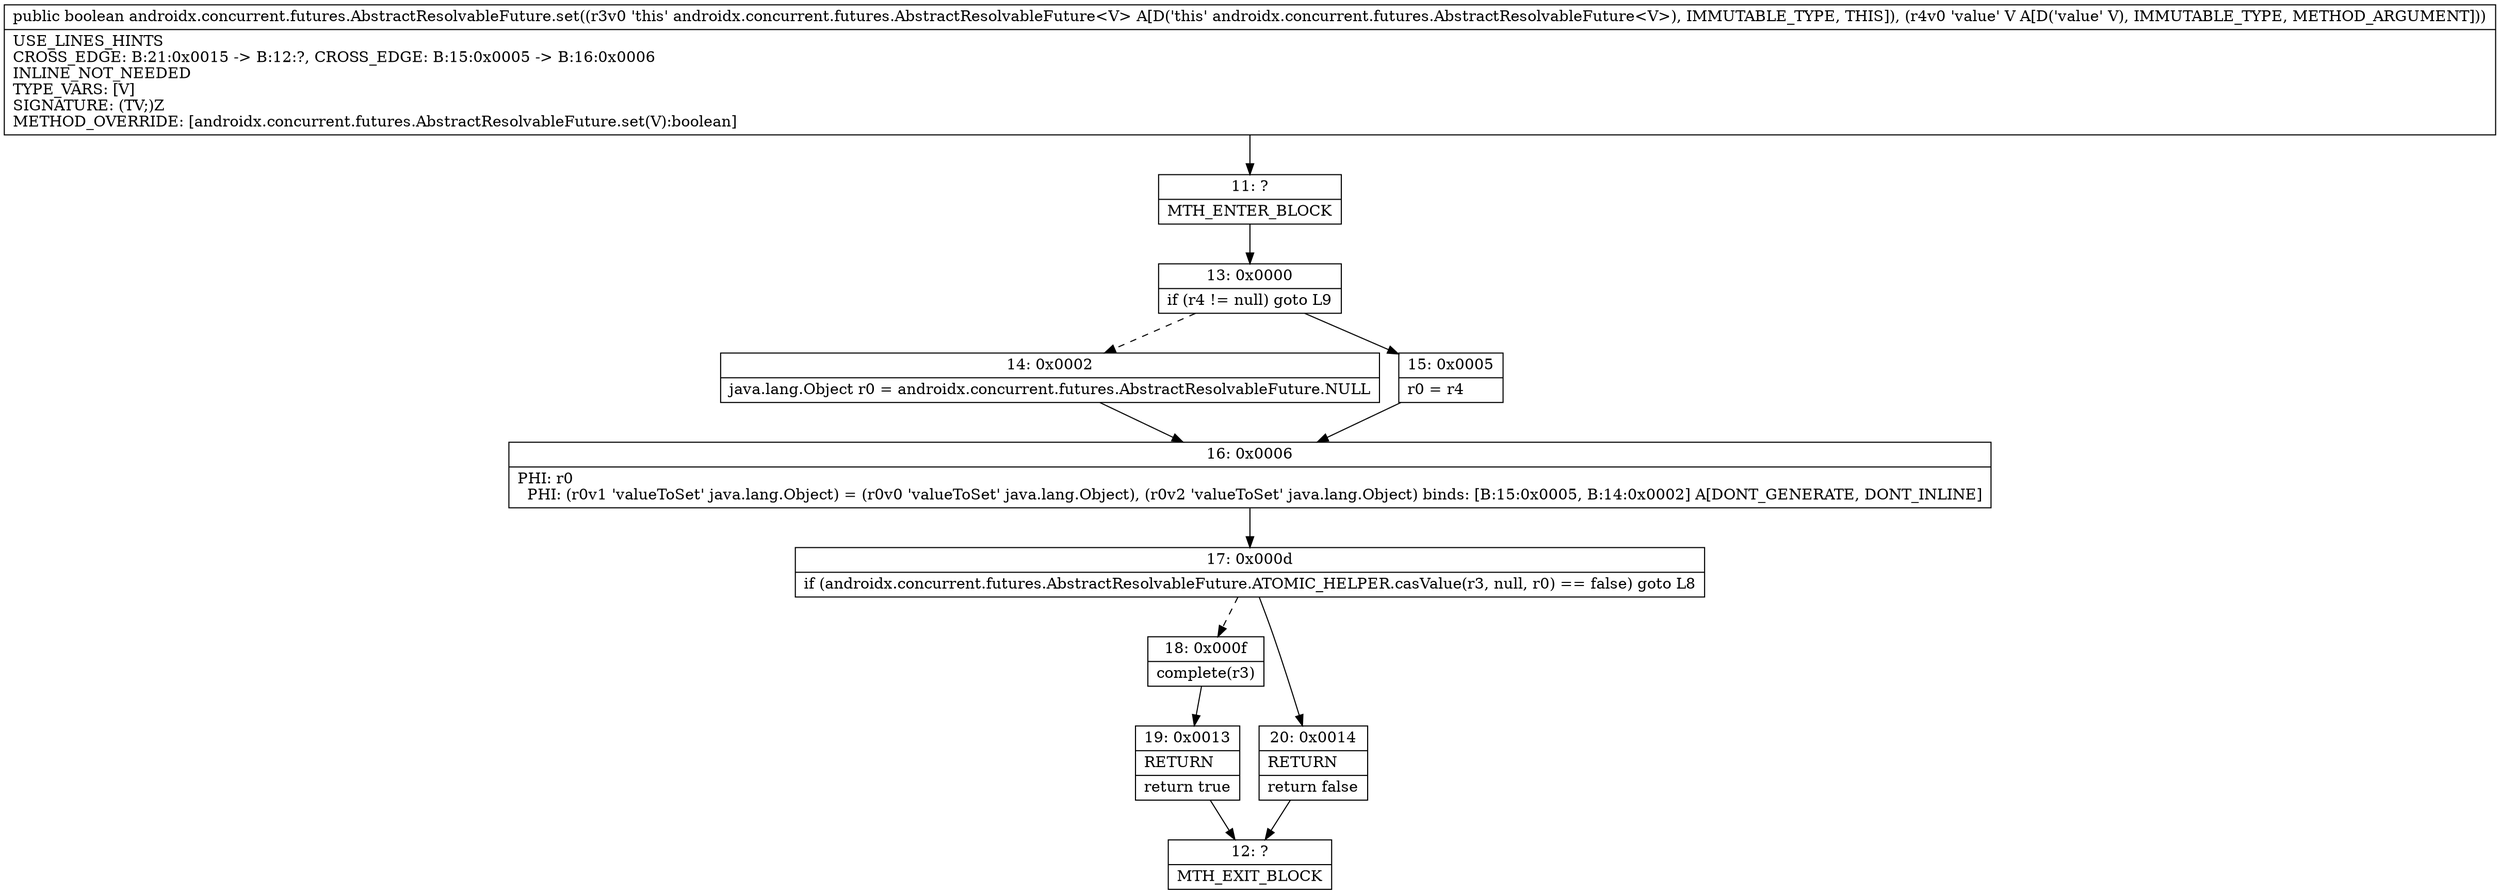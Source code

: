 digraph "CFG forandroidx.concurrent.futures.AbstractResolvableFuture.set(Ljava\/lang\/Object;)Z" {
Node_11 [shape=record,label="{11\:\ ?|MTH_ENTER_BLOCK\l}"];
Node_13 [shape=record,label="{13\:\ 0x0000|if (r4 != null) goto L9\l}"];
Node_14 [shape=record,label="{14\:\ 0x0002|java.lang.Object r0 = androidx.concurrent.futures.AbstractResolvableFuture.NULL\l}"];
Node_16 [shape=record,label="{16\:\ 0x0006|PHI: r0 \l  PHI: (r0v1 'valueToSet' java.lang.Object) = (r0v0 'valueToSet' java.lang.Object), (r0v2 'valueToSet' java.lang.Object) binds: [B:15:0x0005, B:14:0x0002] A[DONT_GENERATE, DONT_INLINE]\l}"];
Node_17 [shape=record,label="{17\:\ 0x000d|if (androidx.concurrent.futures.AbstractResolvableFuture.ATOMIC_HELPER.casValue(r3, null, r0) == false) goto L8\l}"];
Node_18 [shape=record,label="{18\:\ 0x000f|complete(r3)\l}"];
Node_19 [shape=record,label="{19\:\ 0x0013|RETURN\l|return true\l}"];
Node_12 [shape=record,label="{12\:\ ?|MTH_EXIT_BLOCK\l}"];
Node_20 [shape=record,label="{20\:\ 0x0014|RETURN\l|return false\l}"];
Node_15 [shape=record,label="{15\:\ 0x0005|r0 = r4\l}"];
MethodNode[shape=record,label="{public boolean androidx.concurrent.futures.AbstractResolvableFuture.set((r3v0 'this' androidx.concurrent.futures.AbstractResolvableFuture\<V\> A[D('this' androidx.concurrent.futures.AbstractResolvableFuture\<V\>), IMMUTABLE_TYPE, THIS]), (r4v0 'value' V A[D('value' V), IMMUTABLE_TYPE, METHOD_ARGUMENT]))  | USE_LINES_HINTS\lCROSS_EDGE: B:21:0x0015 \-\> B:12:?, CROSS_EDGE: B:15:0x0005 \-\> B:16:0x0006\lINLINE_NOT_NEEDED\lTYPE_VARS: [V]\lSIGNATURE: (TV;)Z\lMETHOD_OVERRIDE: [androidx.concurrent.futures.AbstractResolvableFuture.set(V):boolean]\l}"];
MethodNode -> Node_11;Node_11 -> Node_13;
Node_13 -> Node_14[style=dashed];
Node_13 -> Node_15;
Node_14 -> Node_16;
Node_16 -> Node_17;
Node_17 -> Node_18[style=dashed];
Node_17 -> Node_20;
Node_18 -> Node_19;
Node_19 -> Node_12;
Node_20 -> Node_12;
Node_15 -> Node_16;
}

